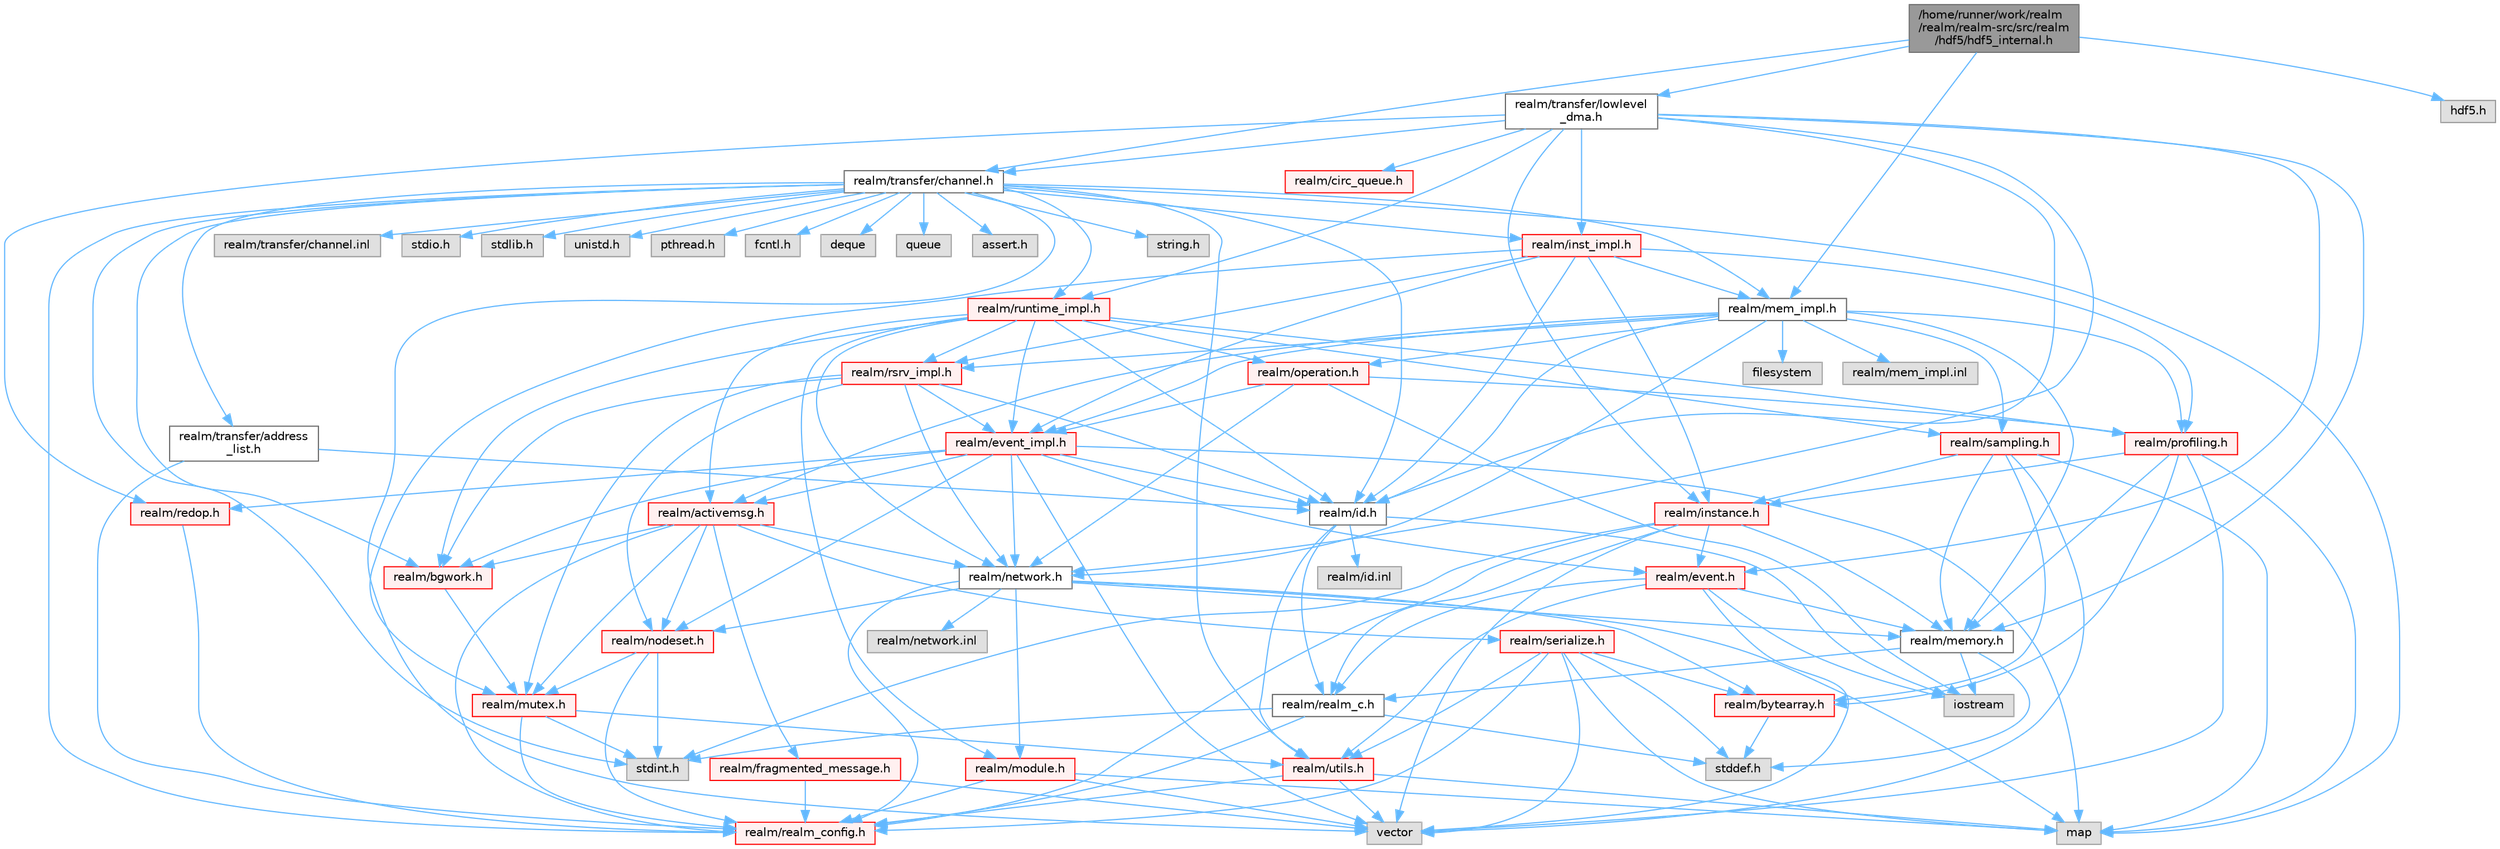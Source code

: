 digraph "/home/runner/work/realm/realm/realm-src/src/realm/hdf5/hdf5_internal.h"
{
 // LATEX_PDF_SIZE
  bgcolor="transparent";
  edge [fontname=Helvetica,fontsize=10,labelfontname=Helvetica,labelfontsize=10];
  node [fontname=Helvetica,fontsize=10,shape=box,height=0.2,width=0.4];
  Node1 [id="Node000001",label="/home/runner/work/realm\l/realm/realm-src/src/realm\l/hdf5/hdf5_internal.h",height=0.2,width=0.4,color="gray40", fillcolor="grey60", style="filled", fontcolor="black",tooltip=" "];
  Node1 -> Node2 [id="edge1_Node000001_Node000002",color="steelblue1",style="solid",tooltip=" "];
  Node2 [id="Node000002",label="realm/mem_impl.h",height=0.2,width=0.4,color="grey40", fillcolor="white", style="filled",URL="$mem__impl_8h.html",tooltip=" "];
  Node2 -> Node3 [id="edge2_Node000002_Node000003",color="steelblue1",style="solid",tooltip=" "];
  Node3 [id="Node000003",label="realm/memory.h",height=0.2,width=0.4,color="grey40", fillcolor="white", style="filled",URL="$memory_8h.html",tooltip=" "];
  Node3 -> Node4 [id="edge3_Node000003_Node000004",color="steelblue1",style="solid",tooltip=" "];
  Node4 [id="Node000004",label="realm/realm_c.h",height=0.2,width=0.4,color="grey40", fillcolor="white", style="filled",URL="$realm__c_8h.html",tooltip=" "];
  Node4 -> Node5 [id="edge4_Node000004_Node000005",color="steelblue1",style="solid",tooltip=" "];
  Node5 [id="Node000005",label="realm/realm_config.h",height=0.2,width=0.4,color="red", fillcolor="#FFF0F0", style="filled",URL="$realm__config_8h.html",tooltip=" "];
  Node4 -> Node8 [id="edge5_Node000004_Node000008",color="steelblue1",style="solid",tooltip=" "];
  Node8 [id="Node000008",label="stddef.h",height=0.2,width=0.4,color="grey60", fillcolor="#E0E0E0", style="filled",tooltip=" "];
  Node4 -> Node9 [id="edge6_Node000004_Node000009",color="steelblue1",style="solid",tooltip=" "];
  Node9 [id="Node000009",label="stdint.h",height=0.2,width=0.4,color="grey60", fillcolor="#E0E0E0", style="filled",tooltip=" "];
  Node3 -> Node8 [id="edge7_Node000003_Node000008",color="steelblue1",style="solid",tooltip=" "];
  Node3 -> Node10 [id="edge8_Node000003_Node000010",color="steelblue1",style="solid",tooltip=" "];
  Node10 [id="Node000010",label="iostream",height=0.2,width=0.4,color="grey60", fillcolor="#E0E0E0", style="filled",tooltip=" "];
  Node2 -> Node11 [id="edge9_Node000002_Node000011",color="steelblue1",style="solid",tooltip=" "];
  Node11 [id="Node000011",label="realm/id.h",height=0.2,width=0.4,color="grey40", fillcolor="white", style="filled",URL="$id_8h.html",tooltip=" "];
  Node11 -> Node4 [id="edge10_Node000011_Node000004",color="steelblue1",style="solid",tooltip=" "];
  Node11 -> Node12 [id="edge11_Node000011_Node000012",color="steelblue1",style="solid",tooltip=" "];
  Node12 [id="Node000012",label="realm/utils.h",height=0.2,width=0.4,color="red", fillcolor="#FFF0F0", style="filled",URL="$utils_8h.html",tooltip=" "];
  Node12 -> Node5 [id="edge12_Node000012_Node000005",color="steelblue1",style="solid",tooltip=" "];
  Node12 -> Node15 [id="edge13_Node000012_Node000015",color="steelblue1",style="solid",tooltip=" "];
  Node15 [id="Node000015",label="vector",height=0.2,width=0.4,color="grey60", fillcolor="#E0E0E0", style="filled",tooltip=" "];
  Node12 -> Node16 [id="edge14_Node000012_Node000016",color="steelblue1",style="solid",tooltip=" "];
  Node16 [id="Node000016",label="map",height=0.2,width=0.4,color="grey60", fillcolor="#E0E0E0", style="filled",tooltip=" "];
  Node11 -> Node10 [id="edge15_Node000011_Node000010",color="steelblue1",style="solid",tooltip=" "];
  Node11 -> Node21 [id="edge16_Node000011_Node000021",color="steelblue1",style="solid",tooltip=" "];
  Node21 [id="Node000021",label="realm/id.inl",height=0.2,width=0.4,color="grey60", fillcolor="#E0E0E0", style="filled",tooltip=" "];
  Node2 -> Node22 [id="edge17_Node000002_Node000022",color="steelblue1",style="solid",tooltip=" "];
  Node22 [id="Node000022",label="realm/network.h",height=0.2,width=0.4,color="grey40", fillcolor="white", style="filled",URL="$network_8h.html",tooltip=" "];
  Node22 -> Node5 [id="edge18_Node000022_Node000005",color="steelblue1",style="solid",tooltip=" "];
  Node22 -> Node23 [id="edge19_Node000022_Node000023",color="steelblue1",style="solid",tooltip=" "];
  Node23 [id="Node000023",label="realm/module.h",height=0.2,width=0.4,color="red", fillcolor="#FFF0F0", style="filled",URL="$module_8h.html",tooltip=" "];
  Node23 -> Node5 [id="edge20_Node000023_Node000005",color="steelblue1",style="solid",tooltip=" "];
  Node23 -> Node15 [id="edge21_Node000023_Node000015",color="steelblue1",style="solid",tooltip=" "];
  Node23 -> Node16 [id="edge22_Node000023_Node000016",color="steelblue1",style="solid",tooltip=" "];
  Node22 -> Node27 [id="edge23_Node000022_Node000027",color="steelblue1",style="solid",tooltip=" "];
  Node27 [id="Node000027",label="realm/nodeset.h",height=0.2,width=0.4,color="red", fillcolor="#FFF0F0", style="filled",URL="$nodeset_8h.html",tooltip=" "];
  Node27 -> Node5 [id="edge24_Node000027_Node000005",color="steelblue1",style="solid",tooltip=" "];
  Node27 -> Node28 [id="edge25_Node000027_Node000028",color="steelblue1",style="solid",tooltip=" "];
  Node28 [id="Node000028",label="realm/mutex.h",height=0.2,width=0.4,color="red", fillcolor="#FFF0F0", style="filled",URL="$mutex_8h.html",tooltip=" "];
  Node28 -> Node5 [id="edge26_Node000028_Node000005",color="steelblue1",style="solid",tooltip=" "];
  Node28 -> Node12 [id="edge27_Node000028_Node000012",color="steelblue1",style="solid",tooltip=" "];
  Node28 -> Node9 [id="edge28_Node000028_Node000009",color="steelblue1",style="solid",tooltip=" "];
  Node27 -> Node9 [id="edge29_Node000027_Node000009",color="steelblue1",style="solid",tooltip=" "];
  Node22 -> Node3 [id="edge30_Node000022_Node000003",color="steelblue1",style="solid",tooltip=" "];
  Node22 -> Node35 [id="edge31_Node000022_Node000035",color="steelblue1",style="solid",tooltip=" "];
  Node35 [id="Node000035",label="realm/bytearray.h",height=0.2,width=0.4,color="red", fillcolor="#FFF0F0", style="filled",URL="$bytearray_8h.html",tooltip=" "];
  Node35 -> Node8 [id="edge32_Node000035_Node000008",color="steelblue1",style="solid",tooltip=" "];
  Node22 -> Node16 [id="edge33_Node000022_Node000016",color="steelblue1",style="solid",tooltip=" "];
  Node22 -> Node37 [id="edge34_Node000022_Node000037",color="steelblue1",style="solid",tooltip=" "];
  Node37 [id="Node000037",label="realm/network.inl",height=0.2,width=0.4,color="grey60", fillcolor="#E0E0E0", style="filled",tooltip=" "];
  Node2 -> Node38 [id="edge35_Node000002_Node000038",color="steelblue1",style="solid",tooltip=" "];
  Node38 [id="Node000038",label="realm/activemsg.h",height=0.2,width=0.4,color="red", fillcolor="#FFF0F0", style="filled",URL="$activemsg_8h.html",tooltip=" "];
  Node38 -> Node5 [id="edge36_Node000038_Node000005",color="steelblue1",style="solid",tooltip=" "];
  Node38 -> Node39 [id="edge37_Node000038_Node000039",color="steelblue1",style="solid",tooltip=" "];
  Node39 [id="Node000039",label="realm/fragmented_message.h",height=0.2,width=0.4,color="red", fillcolor="#FFF0F0", style="filled",URL="$fragmented__message_8h.html",tooltip="Helper utility for reconstructing large ActiveMessages that were split into multiple network packets."];
  Node39 -> Node5 [id="edge38_Node000039_Node000005",color="steelblue1",style="solid",tooltip=" "];
  Node39 -> Node15 [id="edge39_Node000039_Node000015",color="steelblue1",style="solid",tooltip=" "];
  Node38 -> Node28 [id="edge40_Node000038_Node000028",color="steelblue1",style="solid",tooltip=" "];
  Node38 -> Node41 [id="edge41_Node000038_Node000041",color="steelblue1",style="solid",tooltip=" "];
  Node41 [id="Node000041",label="realm/serialize.h",height=0.2,width=0.4,color="red", fillcolor="#FFF0F0", style="filled",URL="$serialize_8h.html",tooltip=" "];
  Node41 -> Node5 [id="edge42_Node000041_Node000005",color="steelblue1",style="solid",tooltip=" "];
  Node41 -> Node35 [id="edge43_Node000041_Node000035",color="steelblue1",style="solid",tooltip=" "];
  Node41 -> Node12 [id="edge44_Node000041_Node000012",color="steelblue1",style="solid",tooltip=" "];
  Node41 -> Node8 [id="edge45_Node000041_Node000008",color="steelblue1",style="solid",tooltip=" "];
  Node41 -> Node15 [id="edge46_Node000041_Node000015",color="steelblue1",style="solid",tooltip=" "];
  Node41 -> Node16 [id="edge47_Node000041_Node000016",color="steelblue1",style="solid",tooltip=" "];
  Node38 -> Node27 [id="edge48_Node000038_Node000027",color="steelblue1",style="solid",tooltip=" "];
  Node38 -> Node22 [id="edge49_Node000038_Node000022",color="steelblue1",style="solid",tooltip=" "];
  Node38 -> Node51 [id="edge50_Node000038_Node000051",color="steelblue1",style="solid",tooltip=" "];
  Node51 [id="Node000051",label="realm/bgwork.h",height=0.2,width=0.4,color="red", fillcolor="#FFF0F0", style="filled",URL="$bgwork_8h.html",tooltip=" "];
  Node51 -> Node28 [id="edge51_Node000051_Node000028",color="steelblue1",style="solid",tooltip=" "];
  Node2 -> Node60 [id="edge52_Node000002_Node000060",color="steelblue1",style="solid",tooltip=" "];
  Node60 [id="Node000060",label="realm/operation.h",height=0.2,width=0.4,color="red", fillcolor="#FFF0F0", style="filled",URL="$operation_8h.html",tooltip=" "];
  Node60 -> Node61 [id="edge53_Node000060_Node000061",color="steelblue1",style="solid",tooltip=" "];
  Node61 [id="Node000061",label="realm/profiling.h",height=0.2,width=0.4,color="red", fillcolor="#FFF0F0", style="filled",URL="$profiling_8h.html",tooltip=" "];
  Node61 -> Node15 [id="edge54_Node000061_Node000015",color="steelblue1",style="solid",tooltip=" "];
  Node61 -> Node16 [id="edge55_Node000061_Node000016",color="steelblue1",style="solid",tooltip=" "];
  Node61 -> Node35 [id="edge56_Node000061_Node000035",color="steelblue1",style="solid",tooltip=" "];
  Node61 -> Node3 [id="edge57_Node000061_Node000003",color="steelblue1",style="solid",tooltip=" "];
  Node61 -> Node67 [id="edge58_Node000061_Node000067",color="steelblue1",style="solid",tooltip=" "];
  Node67 [id="Node000067",label="realm/instance.h",height=0.2,width=0.4,color="red", fillcolor="#FFF0F0", style="filled",URL="$instance_8h.html",tooltip=" "];
  Node67 -> Node5 [id="edge59_Node000067_Node000005",color="steelblue1",style="solid",tooltip=" "];
  Node67 -> Node4 [id="edge60_Node000067_Node000004",color="steelblue1",style="solid",tooltip=" "];
  Node67 -> Node64 [id="edge61_Node000067_Node000064",color="steelblue1",style="solid",tooltip=" "];
  Node64 [id="Node000064",label="realm/event.h",height=0.2,width=0.4,color="red", fillcolor="#FFF0F0", style="filled",URL="$event_8h.html",tooltip=" "];
  Node64 -> Node4 [id="edge62_Node000064_Node000004",color="steelblue1",style="solid",tooltip=" "];
  Node64 -> Node12 [id="edge63_Node000064_Node000012",color="steelblue1",style="solid",tooltip=" "];
  Node64 -> Node3 [id="edge64_Node000064_Node000003",color="steelblue1",style="solid",tooltip=" "];
  Node64 -> Node15 [id="edge65_Node000064_Node000015",color="steelblue1",style="solid",tooltip=" "];
  Node64 -> Node10 [id="edge66_Node000064_Node000010",color="steelblue1",style="solid",tooltip=" "];
  Node67 -> Node3 [id="edge67_Node000067_Node000003",color="steelblue1",style="solid",tooltip=" "];
  Node67 -> Node15 [id="edge68_Node000067_Node000015",color="steelblue1",style="solid",tooltip=" "];
  Node67 -> Node9 [id="edge69_Node000067_Node000009",color="steelblue1",style="solid",tooltip=" "];
  Node60 -> Node76 [id="edge70_Node000060_Node000076",color="steelblue1",style="solid",tooltip=" "];
  Node76 [id="Node000076",label="realm/event_impl.h",height=0.2,width=0.4,color="red", fillcolor="#FFF0F0", style="filled",URL="$event__impl_8h.html",tooltip=" "];
  Node76 -> Node64 [id="edge71_Node000076_Node000064",color="steelblue1",style="solid",tooltip=" "];
  Node76 -> Node11 [id="edge72_Node000076_Node000011",color="steelblue1",style="solid",tooltip=" "];
  Node76 -> Node27 [id="edge73_Node000076_Node000027",color="steelblue1",style="solid",tooltip=" "];
  Node76 -> Node22 [id="edge74_Node000076_Node000022",color="steelblue1",style="solid",tooltip=" "];
  Node76 -> Node38 [id="edge75_Node000076_Node000038",color="steelblue1",style="solid",tooltip=" "];
  Node76 -> Node82 [id="edge76_Node000076_Node000082",color="steelblue1",style="solid",tooltip=" "];
  Node82 [id="Node000082",label="realm/redop.h",height=0.2,width=0.4,color="red", fillcolor="#FFF0F0", style="filled",URL="$redop_8h.html",tooltip=" "];
  Node82 -> Node5 [id="edge77_Node000082_Node000005",color="steelblue1",style="solid",tooltip=" "];
  Node76 -> Node51 [id="edge78_Node000076_Node000051",color="steelblue1",style="solid",tooltip=" "];
  Node76 -> Node15 [id="edge79_Node000076_Node000015",color="steelblue1",style="solid",tooltip=" "];
  Node76 -> Node16 [id="edge80_Node000076_Node000016",color="steelblue1",style="solid",tooltip=" "];
  Node60 -> Node22 [id="edge81_Node000060_Node000022",color="steelblue1",style="solid",tooltip=" "];
  Node60 -> Node10 [id="edge82_Node000060_Node000010",color="steelblue1",style="solid",tooltip=" "];
  Node2 -> Node61 [id="edge83_Node000002_Node000061",color="steelblue1",style="solid",tooltip=" "];
  Node2 -> Node89 [id="edge84_Node000002_Node000089",color="steelblue1",style="solid",tooltip=" "];
  Node89 [id="Node000089",label="realm/sampling.h",height=0.2,width=0.4,color="red", fillcolor="#FFF0F0", style="filled",URL="$sampling_8h.html",tooltip=" "];
  Node89 -> Node15 [id="edge85_Node000089_Node000015",color="steelblue1",style="solid",tooltip=" "];
  Node89 -> Node16 [id="edge86_Node000089_Node000016",color="steelblue1",style="solid",tooltip=" "];
  Node89 -> Node35 [id="edge87_Node000089_Node000035",color="steelblue1",style="solid",tooltip=" "];
  Node89 -> Node3 [id="edge88_Node000089_Node000003",color="steelblue1",style="solid",tooltip=" "];
  Node89 -> Node67 [id="edge89_Node000089_Node000067",color="steelblue1",style="solid",tooltip=" "];
  Node2 -> Node76 [id="edge90_Node000002_Node000076",color="steelblue1",style="solid",tooltip=" "];
  Node2 -> Node91 [id="edge91_Node000002_Node000091",color="steelblue1",style="solid",tooltip=" "];
  Node91 [id="Node000091",label="realm/rsrv_impl.h",height=0.2,width=0.4,color="red", fillcolor="#FFF0F0", style="filled",URL="$rsrv__impl_8h.html",tooltip=" "];
  Node91 -> Node11 [id="edge92_Node000091_Node000011",color="steelblue1",style="solid",tooltip=" "];
  Node91 -> Node22 [id="edge93_Node000091_Node000022",color="steelblue1",style="solid",tooltip=" "];
  Node91 -> Node27 [id="edge94_Node000091_Node000027",color="steelblue1",style="solid",tooltip=" "];
  Node91 -> Node28 [id="edge95_Node000091_Node000028",color="steelblue1",style="solid",tooltip=" "];
  Node91 -> Node51 [id="edge96_Node000091_Node000051",color="steelblue1",style="solid",tooltip=" "];
  Node91 -> Node76 [id="edge97_Node000091_Node000076",color="steelblue1",style="solid",tooltip=" "];
  Node2 -> Node94 [id="edge98_Node000002_Node000094",color="steelblue1",style="solid",tooltip=" "];
  Node94 [id="Node000094",label="filesystem",height=0.2,width=0.4,color="grey60", fillcolor="#E0E0E0", style="filled",tooltip=" "];
  Node2 -> Node95 [id="edge99_Node000002_Node000095",color="steelblue1",style="solid",tooltip=" "];
  Node95 [id="Node000095",label="realm/mem_impl.inl",height=0.2,width=0.4,color="grey60", fillcolor="#E0E0E0", style="filled",tooltip=" "];
  Node1 -> Node96 [id="edge100_Node000001_Node000096",color="steelblue1",style="solid",tooltip=" "];
  Node96 [id="Node000096",label="realm/transfer/lowlevel\l_dma.h",height=0.2,width=0.4,color="grey40", fillcolor="white", style="filled",URL="$lowlevel__dma_8h.html",tooltip=" "];
  Node96 -> Node22 [id="edge101_Node000096_Node000022",color="steelblue1",style="solid",tooltip=" "];
  Node96 -> Node11 [id="edge102_Node000096_Node000011",color="steelblue1",style="solid",tooltip=" "];
  Node96 -> Node3 [id="edge103_Node000096_Node000003",color="steelblue1",style="solid",tooltip=" "];
  Node96 -> Node82 [id="edge104_Node000096_Node000082",color="steelblue1",style="solid",tooltip=" "];
  Node96 -> Node67 [id="edge105_Node000096_Node000067",color="steelblue1",style="solid",tooltip=" "];
  Node96 -> Node64 [id="edge106_Node000096_Node000064",color="steelblue1",style="solid",tooltip=" "];
  Node96 -> Node97 [id="edge107_Node000096_Node000097",color="steelblue1",style="solid",tooltip=" "];
  Node97 [id="Node000097",label="realm/runtime_impl.h",height=0.2,width=0.4,color="red", fillcolor="#FFF0F0", style="filled",URL="$runtime__impl_8h.html",tooltip=" "];
  Node97 -> Node11 [id="edge108_Node000097_Node000011",color="steelblue1",style="solid",tooltip=" "];
  Node97 -> Node22 [id="edge109_Node000097_Node000022",color="steelblue1",style="solid",tooltip=" "];
  Node97 -> Node60 [id="edge110_Node000097_Node000060",color="steelblue1",style="solid",tooltip=" "];
  Node97 -> Node61 [id="edge111_Node000097_Node000061",color="steelblue1",style="solid",tooltip=" "];
  Node97 -> Node76 [id="edge112_Node000097_Node000076",color="steelblue1",style="solid",tooltip=" "];
  Node97 -> Node91 [id="edge113_Node000097_Node000091",color="steelblue1",style="solid",tooltip=" "];
  Node97 -> Node89 [id="edge114_Node000097_Node000089",color="steelblue1",style="solid",tooltip=" "];
  Node97 -> Node23 [id="edge115_Node000097_Node000023",color="steelblue1",style="solid",tooltip=" "];
  Node97 -> Node51 [id="edge116_Node000097_Node000051",color="steelblue1",style="solid",tooltip=" "];
  Node97 -> Node38 [id="edge117_Node000097_Node000038",color="steelblue1",style="solid",tooltip=" "];
  Node96 -> Node128 [id="edge118_Node000096_Node000128",color="steelblue1",style="solid",tooltip=" "];
  Node128 [id="Node000128",label="realm/inst_impl.h",height=0.2,width=0.4,color="red", fillcolor="#FFF0F0", style="filled",URL="$inst__impl_8h.html",tooltip=" "];
  Node128 -> Node67 [id="edge119_Node000128_Node000067",color="steelblue1",style="solid",tooltip=" "];
  Node128 -> Node11 [id="edge120_Node000128_Node000011",color="steelblue1",style="solid",tooltip=" "];
  Node128 -> Node28 [id="edge121_Node000128_Node000028",color="steelblue1",style="solid",tooltip=" "];
  Node128 -> Node91 [id="edge122_Node000128_Node000091",color="steelblue1",style="solid",tooltip=" "];
  Node128 -> Node76 [id="edge123_Node000128_Node000076",color="steelblue1",style="solid",tooltip=" "];
  Node128 -> Node61 [id="edge124_Node000128_Node000061",color="steelblue1",style="solid",tooltip=" "];
  Node128 -> Node2 [id="edge125_Node000128_Node000002",color="steelblue1",style="solid",tooltip=" "];
  Node96 -> Node132 [id="edge126_Node000096_Node000132",color="steelblue1",style="solid",tooltip=" "];
  Node132 [id="Node000132",label="realm/transfer/channel.h",height=0.2,width=0.4,color="grey40", fillcolor="white", style="filled",URL="$channel_8h.html",tooltip=" "];
  Node132 -> Node5 [id="edge127_Node000132_Node000005",color="steelblue1",style="solid",tooltip=" "];
  Node132 -> Node133 [id="edge128_Node000132_Node000133",color="steelblue1",style="solid",tooltip=" "];
  Node133 [id="Node000133",label="stdio.h",height=0.2,width=0.4,color="grey60", fillcolor="#E0E0E0", style="filled",tooltip=" "];
  Node132 -> Node134 [id="edge129_Node000132_Node000134",color="steelblue1",style="solid",tooltip=" "];
  Node134 [id="Node000134",label="stdlib.h",height=0.2,width=0.4,color="grey60", fillcolor="#E0E0E0", style="filled",tooltip=" "];
  Node132 -> Node9 [id="edge130_Node000132_Node000009",color="steelblue1",style="solid",tooltip=" "];
  Node132 -> Node135 [id="edge131_Node000132_Node000135",color="steelblue1",style="solid",tooltip=" "];
  Node135 [id="Node000135",label="unistd.h",height=0.2,width=0.4,color="grey60", fillcolor="#E0E0E0", style="filled",tooltip=" "];
  Node132 -> Node136 [id="edge132_Node000132_Node000136",color="steelblue1",style="solid",tooltip=" "];
  Node136 [id="Node000136",label="pthread.h",height=0.2,width=0.4,color="grey60", fillcolor="#E0E0E0", style="filled",tooltip=" "];
  Node132 -> Node137 [id="edge133_Node000132_Node000137",color="steelblue1",style="solid",tooltip=" "];
  Node137 [id="Node000137",label="fcntl.h",height=0.2,width=0.4,color="grey60", fillcolor="#E0E0E0", style="filled",tooltip=" "];
  Node132 -> Node16 [id="edge134_Node000132_Node000016",color="steelblue1",style="solid",tooltip=" "];
  Node132 -> Node15 [id="edge135_Node000132_Node000015",color="steelblue1",style="solid",tooltip=" "];
  Node132 -> Node49 [id="edge136_Node000132_Node000049",color="steelblue1",style="solid",tooltip=" "];
  Node49 [id="Node000049",label="deque",height=0.2,width=0.4,color="grey60", fillcolor="#E0E0E0", style="filled",tooltip=" "];
  Node132 -> Node138 [id="edge137_Node000132_Node000138",color="steelblue1",style="solid",tooltip=" "];
  Node138 [id="Node000138",label="queue",height=0.2,width=0.4,color="grey60", fillcolor="#E0E0E0", style="filled",tooltip=" "];
  Node132 -> Node139 [id="edge138_Node000132_Node000139",color="steelblue1",style="solid",tooltip=" "];
  Node139 [id="Node000139",label="assert.h",height=0.2,width=0.4,color="grey60", fillcolor="#E0E0E0", style="filled",tooltip=" "];
  Node132 -> Node140 [id="edge139_Node000132_Node000140",color="steelblue1",style="solid",tooltip=" "];
  Node140 [id="Node000140",label="string.h",height=0.2,width=0.4,color="grey60", fillcolor="#E0E0E0", style="filled",tooltip=" "];
  Node132 -> Node11 [id="edge140_Node000132_Node000011",color="steelblue1",style="solid",tooltip=" "];
  Node132 -> Node97 [id="edge141_Node000132_Node000097",color="steelblue1",style="solid",tooltip=" "];
  Node132 -> Node2 [id="edge142_Node000132_Node000002",color="steelblue1",style="solid",tooltip=" "];
  Node132 -> Node128 [id="edge143_Node000132_Node000128",color="steelblue1",style="solid",tooltip=" "];
  Node132 -> Node51 [id="edge144_Node000132_Node000051",color="steelblue1",style="solid",tooltip=" "];
  Node132 -> Node12 [id="edge145_Node000132_Node000012",color="steelblue1",style="solid",tooltip=" "];
  Node132 -> Node141 [id="edge146_Node000132_Node000141",color="steelblue1",style="solid",tooltip=" "];
  Node141 [id="Node000141",label="realm/transfer/address\l_list.h",height=0.2,width=0.4,color="grey40", fillcolor="white", style="filled",URL="$address__list_8h.html",tooltip=" "];
  Node141 -> Node5 [id="edge147_Node000141_Node000005",color="steelblue1",style="solid",tooltip=" "];
  Node141 -> Node11 [id="edge148_Node000141_Node000011",color="steelblue1",style="solid",tooltip=" "];
  Node132 -> Node142 [id="edge149_Node000132_Node000142",color="steelblue1",style="solid",tooltip=" "];
  Node142 [id="Node000142",label="realm/transfer/channel.inl",height=0.2,width=0.4,color="grey60", fillcolor="#E0E0E0", style="filled",tooltip=" "];
  Node96 -> Node143 [id="edge150_Node000096_Node000143",color="steelblue1",style="solid",tooltip=" "];
  Node143 [id="Node000143",label="realm/circ_queue.h",height=0.2,width=0.4,color="red", fillcolor="#FFF0F0", style="filled",URL="$circ__queue_8h.html",tooltip=" "];
  Node1 -> Node132 [id="edge151_Node000001_Node000132",color="steelblue1",style="solid",tooltip=" "];
  Node1 -> Node145 [id="edge152_Node000001_Node000145",color="steelblue1",style="solid",tooltip=" "];
  Node145 [id="Node000145",label="hdf5.h",height=0.2,width=0.4,color="grey60", fillcolor="#E0E0E0", style="filled",tooltip=" "];
}
